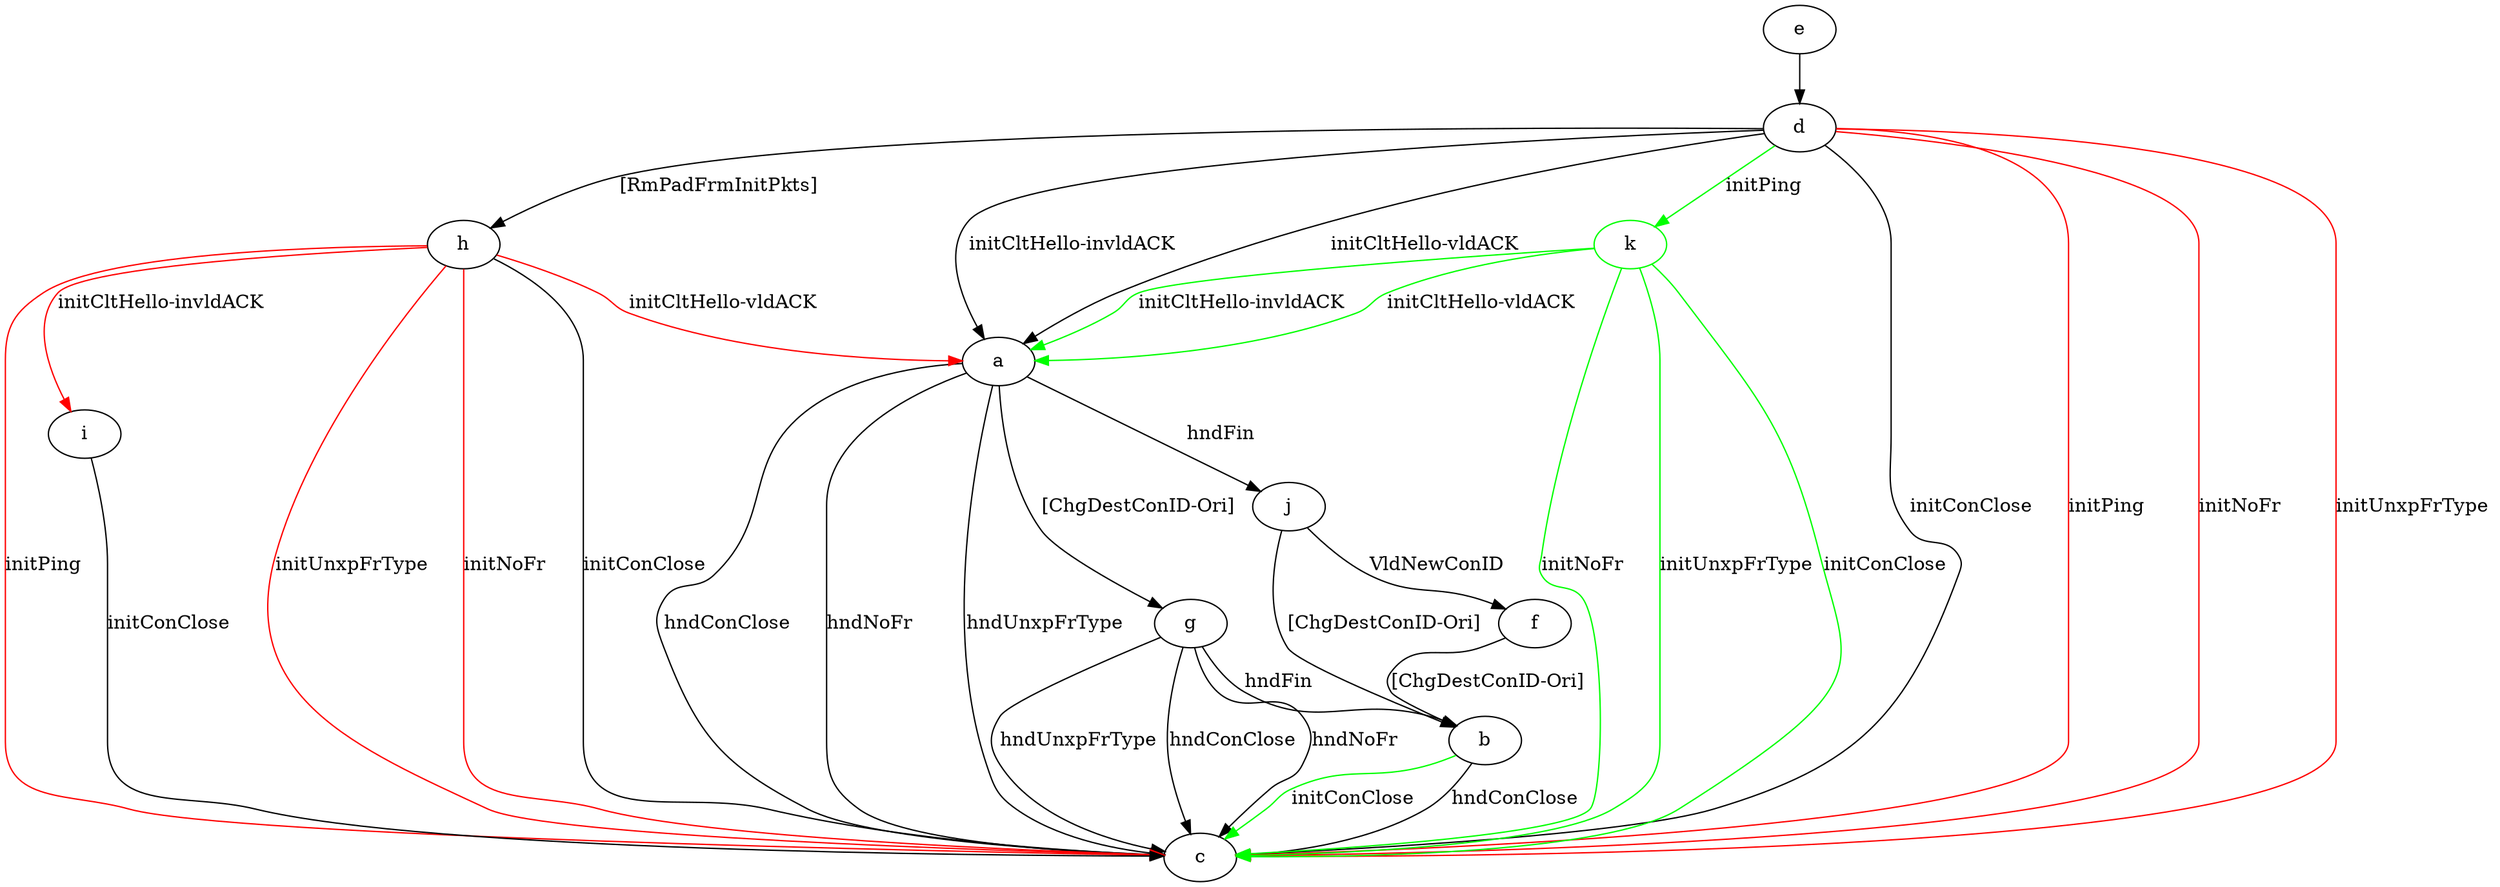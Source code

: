 digraph "" {
	a -> c	[key=0,
		label="hndConClose "];
	a -> c	[key=1,
		label="hndNoFr "];
	a -> c	[key=2,
		label="hndUnxpFrType "];
	a -> g	[key=0,
		label="[ChgDestConID-Ori] "];
	a -> j	[key=0,
		label="hndFin "];
	b -> c	[key=0,
		label="hndConClose "];
	b -> c	[key=1,
		color=green,
		label="initConClose "];
	d -> a	[key=0,
		label="initCltHello-vldACK "];
	d -> a	[key=1,
		label="initCltHello-invldACK "];
	d -> c	[key=0,
		label="initConClose "];
	d -> c	[key=1,
		color=red,
		label="initPing "];
	d -> c	[key=2,
		color=red,
		label="initNoFr "];
	d -> c	[key=3,
		color=red,
		label="initUnxpFrType "];
	d -> h	[key=0,
		label="[RmPadFrmInitPkts] "];
	k	[color=green];
	d -> k	[key=0,
		color=green,
		label="initPing "];
	e -> d	[key=0];
	f -> b	[key=0,
		label="[ChgDestConID-Ori] "];
	g -> b	[key=0,
		label="hndFin "];
	g -> c	[key=0,
		label="hndConClose "];
	g -> c	[key=1,
		label="hndNoFr "];
	g -> c	[key=2,
		label="hndUnxpFrType "];
	h -> a	[key=0,
		color=red,
		label="initCltHello-vldACK "];
	h -> c	[key=0,
		label="initConClose "];
	h -> c	[key=1,
		color=red,
		label="initPing "];
	h -> c	[key=2,
		color=red,
		label="initNoFr "];
	h -> c	[key=3,
		color=red,
		label="initUnxpFrType "];
	h -> i	[key=0,
		color=red,
		label="initCltHello-invldACK "];
	i -> c	[key=0,
		label="initConClose "];
	j -> b	[key=0,
		label="[ChgDestConID-Ori] "];
	j -> f	[key=0,
		label="VldNewConID "];
	k -> a	[key=0,
		color=green,
		label="initCltHello-vldACK "];
	k -> a	[key=1,
		color=green,
		label="initCltHello-invldACK "];
	k -> c	[key=0,
		color=green,
		label="initConClose "];
	k -> c	[key=1,
		color=green,
		label="initNoFr "];
	k -> c	[key=2,
		color=green,
		label="initUnxpFrType "];
}

